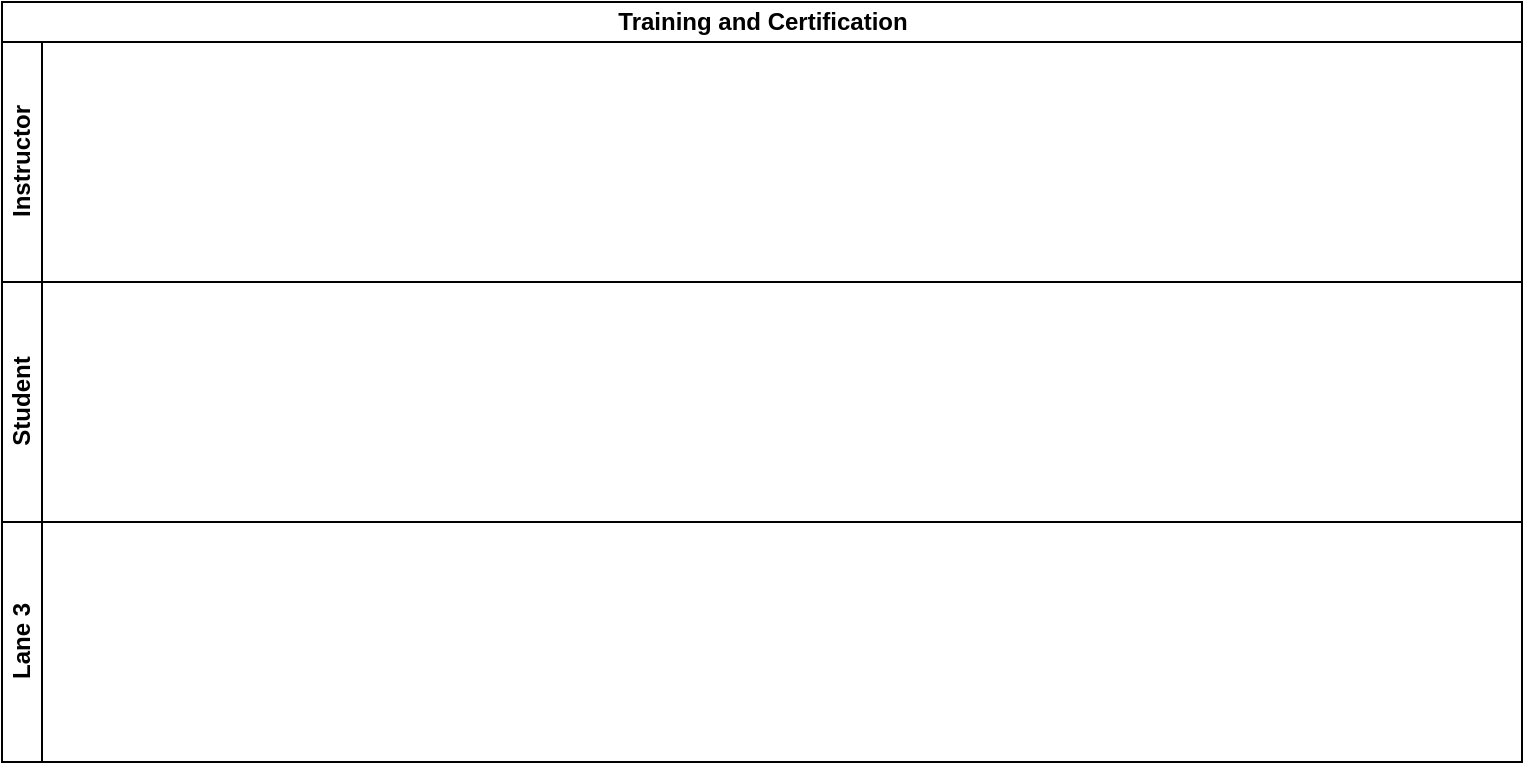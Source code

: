 <mxfile version="13.10.5" type="github">
  <diagram id="uGPZgziH7StoF2qraDm7" name="Page-1">
    <mxGraphModel dx="1038" dy="547" grid="1" gridSize="10" guides="1" tooltips="1" connect="1" arrows="1" fold="1" page="1" pageScale="1" pageWidth="1169" pageHeight="827" math="0" shadow="0">
      <root>
        <mxCell id="0" />
        <mxCell id="1" parent="0" />
        <mxCell id="TOX-AXd9uwdbG_oPJI73-1" value="Training and Certification" style="swimlane;html=1;childLayout=stackLayout;resizeParent=1;resizeParentMax=0;horizontal=1;startSize=20;horizontalStack=0;" vertex="1" parent="1">
          <mxGeometry x="10" y="10" width="760" height="380" as="geometry" />
        </mxCell>
        <mxCell id="TOX-AXd9uwdbG_oPJI73-2" value="Instructor" style="swimlane;html=1;startSize=20;horizontal=0;" vertex="1" parent="TOX-AXd9uwdbG_oPJI73-1">
          <mxGeometry y="20" width="760" height="120" as="geometry" />
        </mxCell>
        <mxCell id="TOX-AXd9uwdbG_oPJI73-3" value="Student" style="swimlane;html=1;startSize=20;horizontal=0;" vertex="1" parent="TOX-AXd9uwdbG_oPJI73-1">
          <mxGeometry y="140" width="760" height="120" as="geometry" />
        </mxCell>
        <mxCell id="TOX-AXd9uwdbG_oPJI73-4" value="Lane 3" style="swimlane;html=1;startSize=20;horizontal=0;" vertex="1" parent="TOX-AXd9uwdbG_oPJI73-1">
          <mxGeometry y="260" width="760" height="120" as="geometry" />
        </mxCell>
      </root>
    </mxGraphModel>
  </diagram>
</mxfile>
